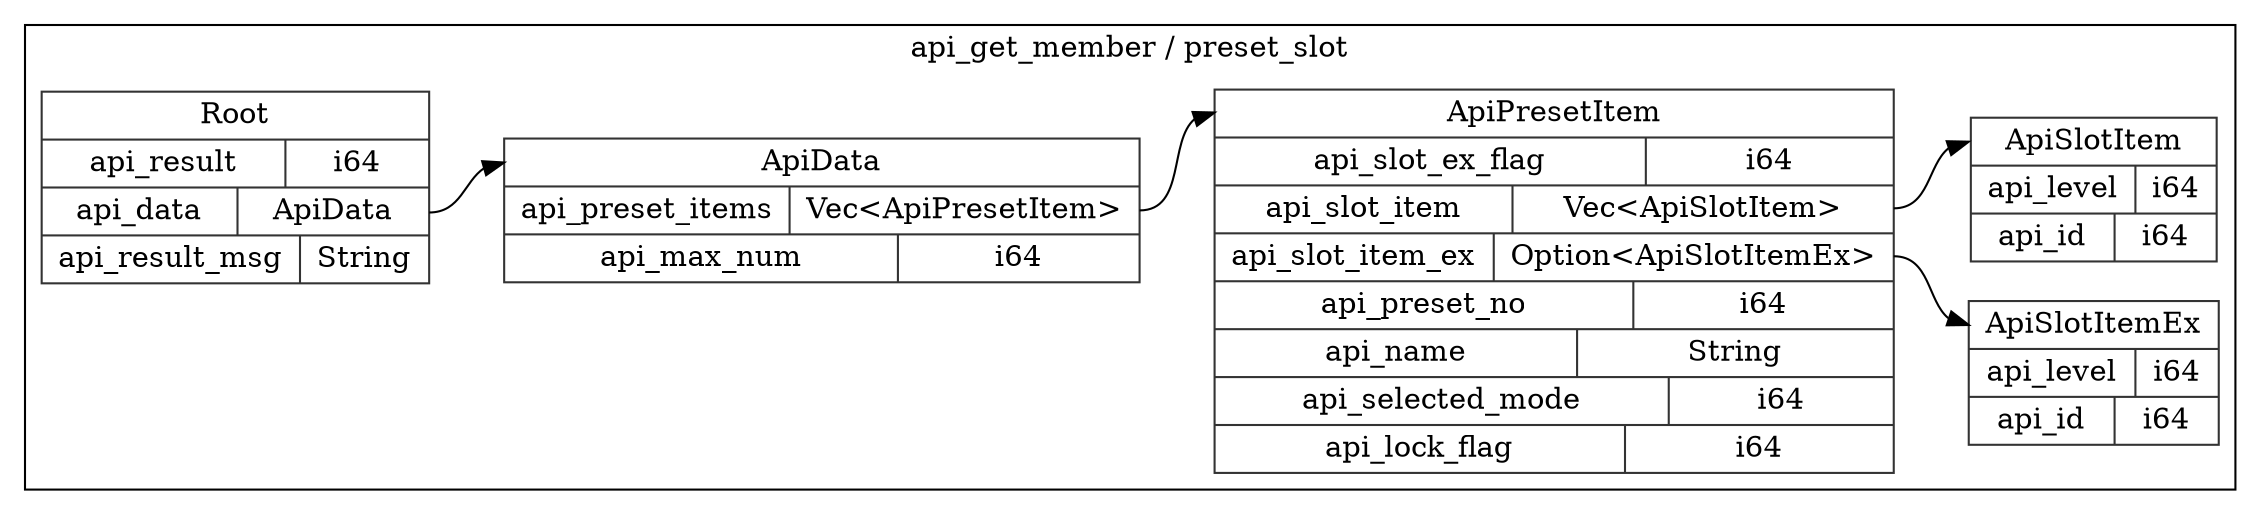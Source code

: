 digraph {
  rankdir=LR;
  subgraph cluster_0 {
    label="api_get_member / preset_slot";
    node [style="filled", color=white, style="solid", color=gray20];
    api_get_member__preset_slot__ApiSlotItemEx [label="<ApiSlotItemEx> ApiSlotItemEx  | { api_level | <api_level> i64 } | { api_id | <api_id> i64 }", shape=record];
    api_get_member__preset_slot__Root [label="<Root> Root  | { api_result | <api_result> i64 } | { api_data | <api_data> ApiData } | { api_result_msg | <api_result_msg> String }", shape=record];
    api_get_member__preset_slot__ApiData;
    api_get_member__preset_slot__Root:api_data:e -> api_get_member__preset_slot__ApiData:ApiData:w;
    api_get_member__preset_slot__ApiData [label="<ApiData> ApiData  | { api_preset_items | <api_preset_items> Vec\<ApiPresetItem\> } | { api_max_num | <api_max_num> i64 }", shape=record];
    api_get_member__preset_slot__ApiPresetItem;
    api_get_member__preset_slot__ApiData:api_preset_items:e -> api_get_member__preset_slot__ApiPresetItem:ApiPresetItem:w;
    api_get_member__preset_slot__ApiSlotItem [label="<ApiSlotItem> ApiSlotItem  | { api_level | <api_level> i64 } | { api_id | <api_id> i64 }", shape=record];
    api_get_member__preset_slot__ApiPresetItem [label="<ApiPresetItem> ApiPresetItem  | { api_slot_ex_flag | <api_slot_ex_flag> i64 } | { api_slot_item | <api_slot_item> Vec\<ApiSlotItem\> } | { api_slot_item_ex | <api_slot_item_ex> Option\<ApiSlotItemEx\> } | { api_preset_no | <api_preset_no> i64 } | { api_name | <api_name> String } | { api_selected_mode | <api_selected_mode> i64 } | { api_lock_flag | <api_lock_flag> i64 }", shape=record];
    api_get_member__preset_slot__ApiPresetItem:api_slot_item:e -> api_get_member__preset_slot__ApiSlotItem:ApiSlotItem:w;
    api_get_member__preset_slot__ApiPresetItem:api_slot_item_ex:e -> api_get_member__preset_slot__ApiSlotItemEx:ApiSlotItemEx:w;
  }
}
